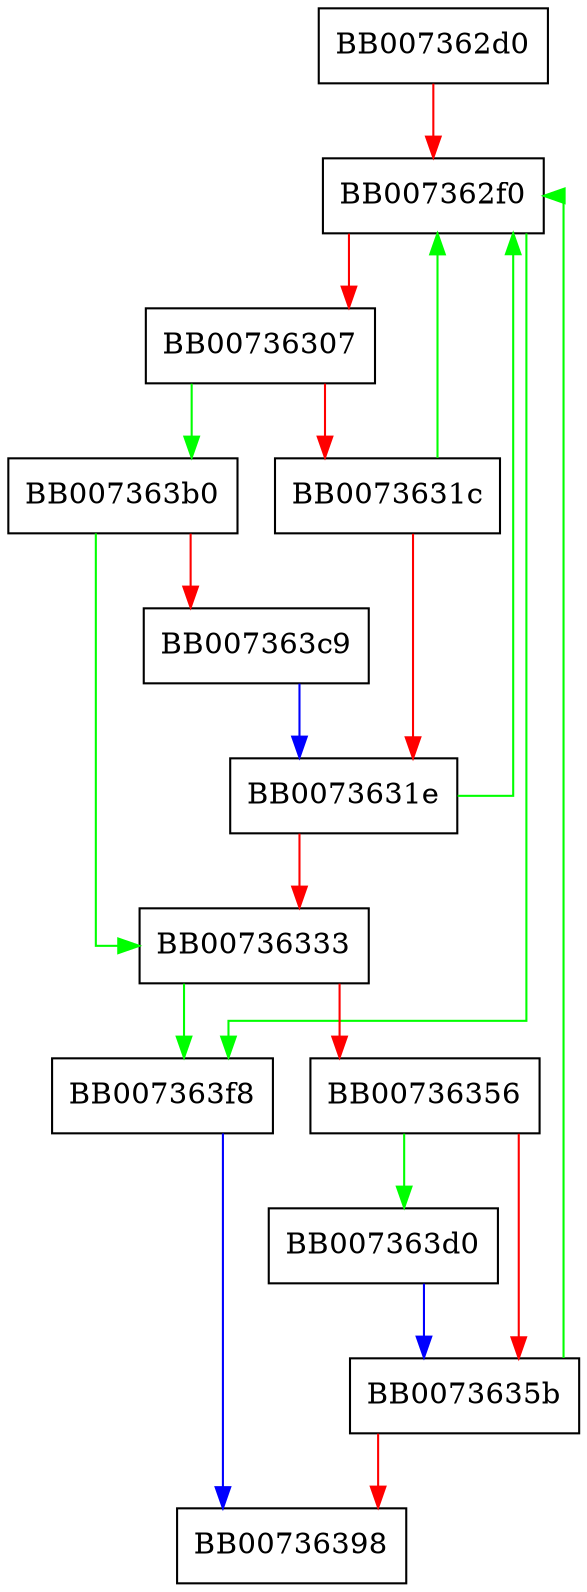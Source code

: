 digraph get_next_file {
  node [shape="box"];
  graph [splines=ortho];
  BB007362d0 -> BB007362f0 [color="red"];
  BB007362f0 -> BB007363f8 [color="green"];
  BB007362f0 -> BB00736307 [color="red"];
  BB00736307 -> BB007363b0 [color="green"];
  BB00736307 -> BB0073631c [color="red"];
  BB0073631c -> BB007362f0 [color="green"];
  BB0073631c -> BB0073631e [color="red"];
  BB0073631e -> BB007362f0 [color="green"];
  BB0073631e -> BB00736333 [color="red"];
  BB00736333 -> BB007363f8 [color="green"];
  BB00736333 -> BB00736356 [color="red"];
  BB00736356 -> BB007363d0 [color="green"];
  BB00736356 -> BB0073635b [color="red"];
  BB0073635b -> BB007362f0 [color="green"];
  BB0073635b -> BB00736398 [color="red"];
  BB007363b0 -> BB00736333 [color="green"];
  BB007363b0 -> BB007363c9 [color="red"];
  BB007363c9 -> BB0073631e [color="blue"];
  BB007363d0 -> BB0073635b [color="blue"];
  BB007363f8 -> BB00736398 [color="blue"];
}